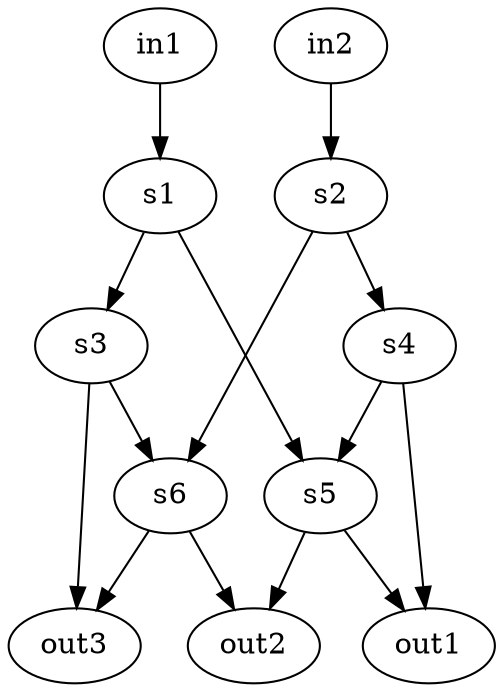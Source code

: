 digraph railway_station {
  in1 -> s1;
  in2 -> s2;
  s1 -> s3;
  s1 -> s5;
  s2 -> s4;
  s2 -> s6;
  s3 -> s6;
  s3 -> out3;
  s4 -> s5;
  s4 -> out1;
  s5 -> out1;
  s5 -> out2;
  s6 -> out2;
  s6 -> out3;
}